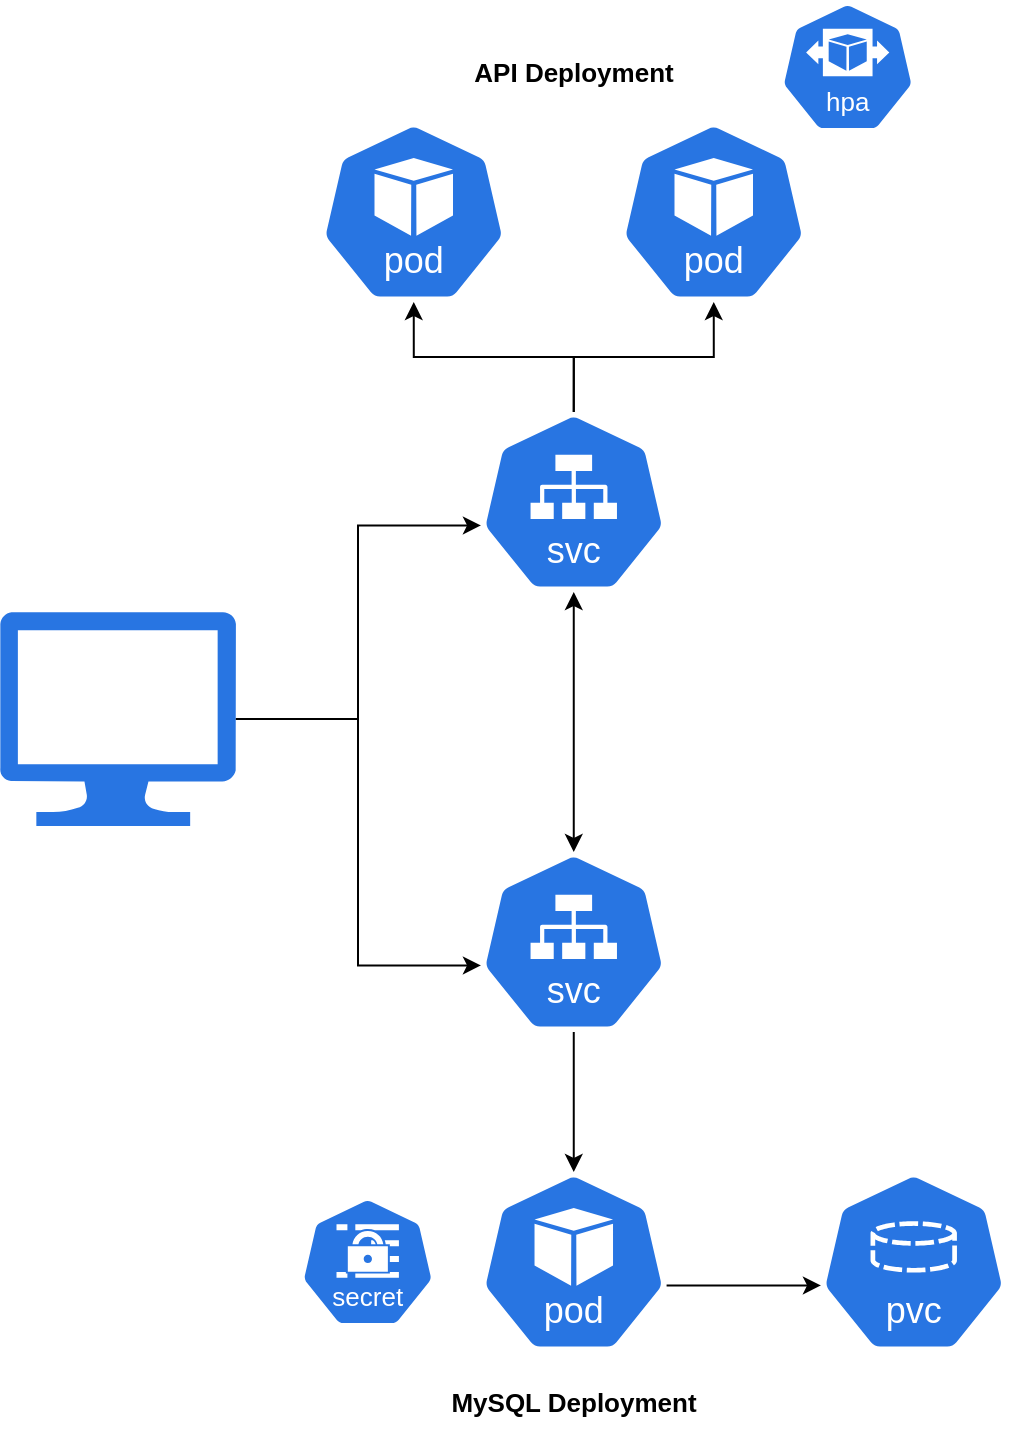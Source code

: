 <mxfile version="24.7.6">
  <diagram name="Page-1" id="LNXN4uDR5uOo-oay0Cbt">
    <mxGraphModel dx="1192" dy="1868" grid="1" gridSize="10" guides="1" tooltips="1" connect="1" arrows="1" fold="1" page="1" pageScale="1" pageWidth="850" pageHeight="1100" math="0" shadow="0">
      <root>
        <mxCell id="0" />
        <mxCell id="1" parent="0" />
        <mxCell id="BqbmrkL9Rie548gT1Nyc-1" value="" style="aspect=fixed;sketch=0;html=1;dashed=0;whitespace=wrap;verticalLabelPosition=bottom;verticalAlign=top;fillColor=#2875E2;strokeColor=#ffffff;points=[[0.005,0.63,0],[0.1,0.2,0],[0.9,0.2,0],[0.5,0,0],[0.995,0.63,0],[0.72,0.99,0],[0.5,1,0],[0.28,0.99,0]];shape=mxgraph.kubernetes.icon2;kubernetesLabel=1;prIcon=pod" vertex="1" parent="1">
          <mxGeometry x="190" y="35" width="93.75" height="90" as="geometry" />
        </mxCell>
        <mxCell id="BqbmrkL9Rie548gT1Nyc-7" value="" style="verticalLabelPosition=bottom;html=1;verticalAlign=top;align=center;strokeColor=none;fillColor=#2875E2;shape=mxgraph.azure.computer;pointerEvents=1;" vertex="1" parent="1">
          <mxGeometry x="30" y="280" width="117.95" height="107" as="geometry" />
        </mxCell>
        <mxCell id="BqbmrkL9Rie548gT1Nyc-9" value="" style="aspect=fixed;sketch=0;html=1;dashed=0;whitespace=wrap;verticalLabelPosition=bottom;verticalAlign=top;fillColor=#2875E2;strokeColor=#ffffff;points=[[0.005,0.63,0],[0.1,0.2,0],[0.9,0.2,0],[0.5,0,0],[0.995,0.63,0],[0.72,0.99,0],[0.5,1,0],[0.28,0.99,0]];shape=mxgraph.kubernetes.icon2;kubernetesLabel=1;prIcon=svc" vertex="1" parent="1">
          <mxGeometry x="270" y="180" width="93.76" height="90" as="geometry" />
        </mxCell>
        <mxCell id="BqbmrkL9Rie548gT1Nyc-19" style="edgeStyle=orthogonalEdgeStyle;rounded=0;orthogonalLoop=1;jettySize=auto;html=1;exitX=0.5;exitY=1;exitDx=0;exitDy=0;exitPerimeter=0;" edge="1" parent="1" source="BqbmrkL9Rie548gT1Nyc-10" target="BqbmrkL9Rie548gT1Nyc-18">
          <mxGeometry relative="1" as="geometry" />
        </mxCell>
        <mxCell id="BqbmrkL9Rie548gT1Nyc-10" value="" style="aspect=fixed;sketch=0;html=1;dashed=0;whitespace=wrap;verticalLabelPosition=bottom;verticalAlign=top;fillColor=#2875E2;strokeColor=#ffffff;points=[[0.005,0.63,0],[0.1,0.2,0],[0.9,0.2,0],[0.5,0,0],[0.995,0.63,0],[0.72,0.99,0],[0.5,1,0],[0.28,0.99,0]];shape=mxgraph.kubernetes.icon2;kubernetesLabel=1;prIcon=svc" vertex="1" parent="1">
          <mxGeometry x="270" y="400" width="93.76" height="90" as="geometry" />
        </mxCell>
        <mxCell id="BqbmrkL9Rie548gT1Nyc-12" value="" style="aspect=fixed;sketch=0;html=1;dashed=0;whitespace=wrap;verticalLabelPosition=bottom;verticalAlign=top;fillColor=#2875E2;strokeColor=#ffffff;points=[[0.005,0.63,0],[0.1,0.2,0],[0.9,0.2,0],[0.5,0,0],[0.995,0.63,0],[0.72,0.99,0],[0.5,1,0],[0.28,0.99,0]];shape=mxgraph.kubernetes.icon2;kubernetesLabel=1;prIcon=pod" vertex="1" parent="1">
          <mxGeometry x="340" y="35" width="93.75" height="90" as="geometry" />
        </mxCell>
        <mxCell id="BqbmrkL9Rie548gT1Nyc-13" value="" style="aspect=fixed;sketch=0;html=1;dashed=0;whitespace=wrap;verticalLabelPosition=bottom;verticalAlign=top;fillColor=#2875E2;strokeColor=#ffffff;points=[[0.005,0.63,0],[0.1,0.2,0],[0.9,0.2,0],[0.5,0,0],[0.995,0.63,0],[0.72,0.99,0],[0.5,1,0],[0.28,0.99,0]];shape=mxgraph.kubernetes.icon2;kubernetesLabel=1;prIcon=hpa" vertex="1" parent="1">
          <mxGeometry x="420" y="-25" width="67.71" height="65" as="geometry" />
        </mxCell>
        <mxCell id="BqbmrkL9Rie548gT1Nyc-15" style="edgeStyle=orthogonalEdgeStyle;rounded=0;orthogonalLoop=1;jettySize=auto;html=1;exitX=1;exitY=0.5;exitDx=0;exitDy=0;exitPerimeter=0;entryX=0.005;entryY=0.63;entryDx=0;entryDy=0;entryPerimeter=0;" edge="1" parent="1" source="BqbmrkL9Rie548gT1Nyc-7" target="BqbmrkL9Rie548gT1Nyc-9">
          <mxGeometry relative="1" as="geometry" />
        </mxCell>
        <mxCell id="BqbmrkL9Rie548gT1Nyc-17" style="edgeStyle=orthogonalEdgeStyle;rounded=0;orthogonalLoop=1;jettySize=auto;html=1;exitX=1;exitY=0.5;exitDx=0;exitDy=0;exitPerimeter=0;entryX=0.005;entryY=0.63;entryDx=0;entryDy=0;entryPerimeter=0;" edge="1" parent="1" source="BqbmrkL9Rie548gT1Nyc-7" target="BqbmrkL9Rie548gT1Nyc-10">
          <mxGeometry relative="1" as="geometry" />
        </mxCell>
        <mxCell id="BqbmrkL9Rie548gT1Nyc-18" value="" style="aspect=fixed;sketch=0;html=1;dashed=0;whitespace=wrap;verticalLabelPosition=bottom;verticalAlign=top;fillColor=#2875E2;strokeColor=#ffffff;points=[[0.005,0.63,0],[0.1,0.2,0],[0.9,0.2,0],[0.5,0,0],[0.995,0.63,0],[0.72,0.99,0],[0.5,1,0],[0.28,0.99,0]];shape=mxgraph.kubernetes.icon2;kubernetesLabel=1;prIcon=pod" vertex="1" parent="1">
          <mxGeometry x="270.01" y="560" width="93.75" height="90" as="geometry" />
        </mxCell>
        <mxCell id="BqbmrkL9Rie548gT1Nyc-20" value="MySQL Deployment" style="text;html=1;align=center;verticalAlign=middle;whiteSpace=wrap;rounded=0;fontSize=13;fontStyle=1" vertex="1" parent="1">
          <mxGeometry x="251.88" y="660" width="130" height="30" as="geometry" />
        </mxCell>
        <mxCell id="BqbmrkL9Rie548gT1Nyc-21" value="API Deployment" style="text;html=1;align=center;verticalAlign=middle;whiteSpace=wrap;rounded=0;fontSize=13;fontStyle=1" vertex="1" parent="1">
          <mxGeometry x="251.88" y="-5" width="130" height="30" as="geometry" />
        </mxCell>
        <mxCell id="BqbmrkL9Rie548gT1Nyc-22" style="edgeStyle=orthogonalEdgeStyle;rounded=0;orthogonalLoop=1;jettySize=auto;html=1;exitX=0.5;exitY=0;exitDx=0;exitDy=0;exitPerimeter=0;entryX=0.5;entryY=1;entryDx=0;entryDy=0;entryPerimeter=0;" edge="1" parent="1" source="BqbmrkL9Rie548gT1Nyc-9" target="BqbmrkL9Rie548gT1Nyc-1">
          <mxGeometry relative="1" as="geometry" />
        </mxCell>
        <mxCell id="BqbmrkL9Rie548gT1Nyc-24" style="edgeStyle=orthogonalEdgeStyle;rounded=0;orthogonalLoop=1;jettySize=auto;html=1;exitX=0.5;exitY=0;exitDx=0;exitDy=0;exitPerimeter=0;entryX=0.5;entryY=1;entryDx=0;entryDy=0;entryPerimeter=0;" edge="1" parent="1" source="BqbmrkL9Rie548gT1Nyc-9" target="BqbmrkL9Rie548gT1Nyc-12">
          <mxGeometry relative="1" as="geometry" />
        </mxCell>
        <mxCell id="BqbmrkL9Rie548gT1Nyc-25" value="" style="endArrow=classic;startArrow=classic;html=1;rounded=0;entryX=0.5;entryY=1;entryDx=0;entryDy=0;entryPerimeter=0;" edge="1" parent="1" source="BqbmrkL9Rie548gT1Nyc-10" target="BqbmrkL9Rie548gT1Nyc-9">
          <mxGeometry width="50" height="50" relative="1" as="geometry">
            <mxPoint x="400" y="370" as="sourcePoint" />
            <mxPoint x="450" y="320" as="targetPoint" />
          </mxGeometry>
        </mxCell>
        <mxCell id="BqbmrkL9Rie548gT1Nyc-26" value="" style="aspect=fixed;sketch=0;html=1;dashed=0;whitespace=wrap;verticalLabelPosition=bottom;verticalAlign=top;fillColor=#2875E2;strokeColor=#ffffff;points=[[0.005,0.63,0],[0.1,0.2,0],[0.9,0.2,0],[0.5,0,0],[0.995,0.63,0],[0.72,0.99,0],[0.5,1,0],[0.28,0.99,0]];shape=mxgraph.kubernetes.icon2;kubernetesLabel=1;prIcon=pvc" vertex="1" parent="1">
          <mxGeometry x="440" y="560" width="93.75" height="90" as="geometry" />
        </mxCell>
        <mxCell id="BqbmrkL9Rie548gT1Nyc-27" style="edgeStyle=orthogonalEdgeStyle;rounded=0;orthogonalLoop=1;jettySize=auto;html=1;exitX=0.995;exitY=0.63;exitDx=0;exitDy=0;exitPerimeter=0;entryX=0.005;entryY=0.63;entryDx=0;entryDy=0;entryPerimeter=0;" edge="1" parent="1" source="BqbmrkL9Rie548gT1Nyc-18" target="BqbmrkL9Rie548gT1Nyc-26">
          <mxGeometry relative="1" as="geometry" />
        </mxCell>
        <mxCell id="BqbmrkL9Rie548gT1Nyc-29" value="" style="aspect=fixed;sketch=0;html=1;dashed=0;whitespace=wrap;verticalLabelPosition=bottom;verticalAlign=top;fillColor=#2875E2;strokeColor=#ffffff;points=[[0.005,0.63,0],[0.1,0.2,0],[0.9,0.2,0],[0.5,0,0],[0.995,0.63,0],[0.72,0.99,0],[0.5,1,0],[0.28,0.99,0]];shape=mxgraph.kubernetes.icon2;kubernetesLabel=1;prIcon=secret" vertex="1" parent="1">
          <mxGeometry x="180" y="572.5" width="67.71" height="65" as="geometry" />
        </mxCell>
      </root>
    </mxGraphModel>
  </diagram>
</mxfile>

